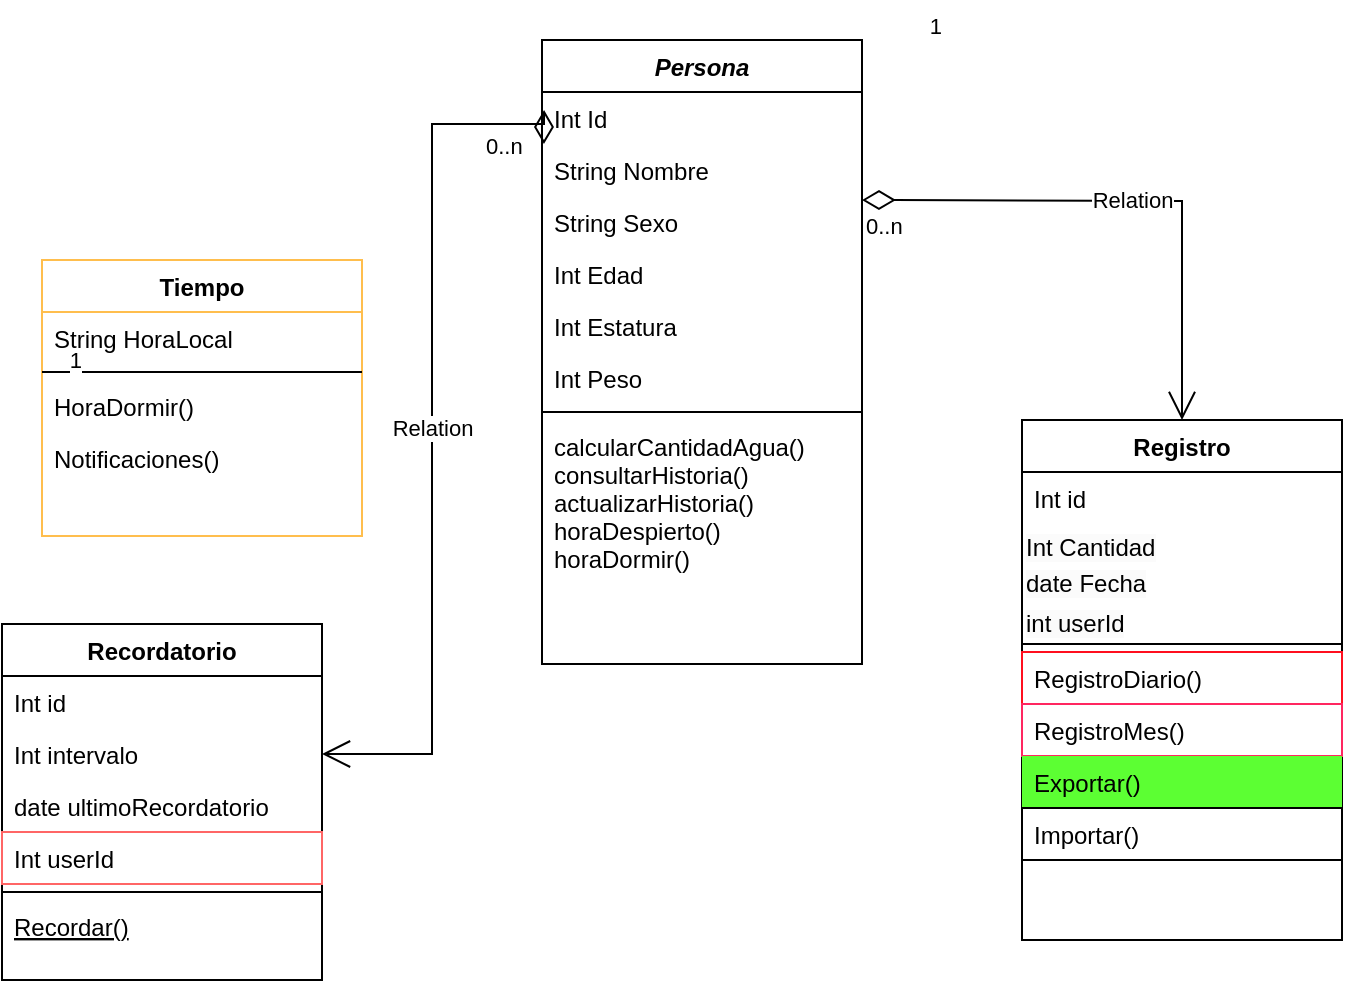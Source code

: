 <mxfile version="21.3.2" type="device">
  <diagram id="C5RBs43oDa-KdzZeNtuy" name="Page-1">
    <mxGraphModel dx="880" dy="484" grid="1" gridSize="10" guides="1" tooltips="1" connect="1" arrows="1" fold="1" page="1" pageScale="1" pageWidth="827" pageHeight="1169" math="0" shadow="0">
      <root>
        <mxCell id="WIyWlLk6GJQsqaUBKTNV-0" />
        <mxCell id="WIyWlLk6GJQsqaUBKTNV-1" parent="WIyWlLk6GJQsqaUBKTNV-0" />
        <mxCell id="zkfFHV4jXpPFQw0GAbJ--0" value="Persona" style="swimlane;fontStyle=3;align=center;verticalAlign=top;childLayout=stackLayout;horizontal=1;startSize=26;horizontalStack=0;resizeParent=1;resizeLast=0;collapsible=1;marginBottom=0;rounded=0;shadow=0;strokeWidth=1;" parent="WIyWlLk6GJQsqaUBKTNV-1" vertex="1">
          <mxGeometry x="340" y="80" width="160" height="312" as="geometry">
            <mxRectangle x="334" y="340" width="160" height="26" as="alternateBounds" />
          </mxGeometry>
        </mxCell>
        <mxCell id="3YKx7GYOZVXuFfGut970-0" value="Int Id" style="text;strokeColor=none;fillColor=none;align=left;verticalAlign=top;spacingLeft=4;spacingRight=4;overflow=hidden;rotatable=0;points=[[0,0.5],[1,0.5]];portConstraint=eastwest;whiteSpace=wrap;html=1;" parent="zkfFHV4jXpPFQw0GAbJ--0" vertex="1">
          <mxGeometry y="26" width="160" height="26" as="geometry" />
        </mxCell>
        <mxCell id="P6__4UYXBqDjRD6Ve_J0-5" value="String Nombre" style="text;strokeColor=none;fillColor=none;align=left;verticalAlign=top;spacingLeft=4;spacingRight=4;overflow=hidden;rotatable=0;points=[[0,0.5],[1,0.5]];portConstraint=eastwest;whiteSpace=wrap;html=1;" parent="zkfFHV4jXpPFQw0GAbJ--0" vertex="1">
          <mxGeometry y="52" width="160" height="26" as="geometry" />
        </mxCell>
        <mxCell id="zkfFHV4jXpPFQw0GAbJ--1" value="String Sexo" style="text;align=left;verticalAlign=top;spacingLeft=4;spacingRight=4;overflow=hidden;rotatable=0;points=[[0,0.5],[1,0.5]];portConstraint=eastwest;" parent="zkfFHV4jXpPFQw0GAbJ--0" vertex="1">
          <mxGeometry y="78" width="160" height="26" as="geometry" />
        </mxCell>
        <mxCell id="zkfFHV4jXpPFQw0GAbJ--2" value="Int Edad" style="text;align=left;verticalAlign=top;spacingLeft=4;spacingRight=4;overflow=hidden;rotatable=0;points=[[0,0.5],[1,0.5]];portConstraint=eastwest;rounded=0;shadow=0;html=0;" parent="zkfFHV4jXpPFQw0GAbJ--0" vertex="1">
          <mxGeometry y="104" width="160" height="26" as="geometry" />
        </mxCell>
        <mxCell id="zkfFHV4jXpPFQw0GAbJ--3" value="Int Estatura" style="text;align=left;verticalAlign=top;spacingLeft=4;spacingRight=4;overflow=hidden;rotatable=0;points=[[0,0.5],[1,0.5]];portConstraint=eastwest;rounded=0;shadow=0;html=0;" parent="zkfFHV4jXpPFQw0GAbJ--0" vertex="1">
          <mxGeometry y="130" width="160" height="26" as="geometry" />
        </mxCell>
        <mxCell id="pwdPfpJ_L0PWRSe-DYFU-0" value="Int Peso" style="text;strokeColor=none;fillColor=none;align=left;verticalAlign=top;spacingLeft=4;spacingRight=4;overflow=hidden;rotatable=0;points=[[0,0.5],[1,0.5]];portConstraint=eastwest;whiteSpace=wrap;html=1;" parent="zkfFHV4jXpPFQw0GAbJ--0" vertex="1">
          <mxGeometry y="156" width="160" height="26" as="geometry" />
        </mxCell>
        <mxCell id="zkfFHV4jXpPFQw0GAbJ--4" value="" style="line;html=1;strokeWidth=1;align=left;verticalAlign=middle;spacingTop=-1;spacingLeft=3;spacingRight=3;rotatable=0;labelPosition=right;points=[];portConstraint=eastwest;" parent="zkfFHV4jXpPFQw0GAbJ--0" vertex="1">
          <mxGeometry y="182" width="160" height="8" as="geometry" />
        </mxCell>
        <mxCell id="zkfFHV4jXpPFQw0GAbJ--5" value="calcularCantidadAgua()&#xa;consultarHistoria()&#xa;actualizarHistoria()&#xa;horaDespierto()&#xa;horaDormir()" style="text;align=left;verticalAlign=top;spacingLeft=4;spacingRight=4;overflow=hidden;rotatable=0;points=[[0,0.5],[1,0.5]];portConstraint=eastwest;" parent="zkfFHV4jXpPFQw0GAbJ--0" vertex="1">
          <mxGeometry y="190" width="160" height="96" as="geometry" />
        </mxCell>
        <mxCell id="zkfFHV4jXpPFQw0GAbJ--6" value="Tiempo" style="swimlane;fontStyle=1;align=center;verticalAlign=top;childLayout=stackLayout;horizontal=1;startSize=26;horizontalStack=0;resizeParent=1;resizeLast=0;collapsible=1;marginBottom=0;rounded=0;shadow=0;strokeWidth=1;strokeColor=#FFBE4D;" parent="WIyWlLk6GJQsqaUBKTNV-1" vertex="1">
          <mxGeometry x="90" y="190" width="160" height="138" as="geometry">
            <mxRectangle x="130" y="380" width="160" height="26" as="alternateBounds" />
          </mxGeometry>
        </mxCell>
        <mxCell id="zkfFHV4jXpPFQw0GAbJ--7" value="String HoraLocal" style="text;align=left;verticalAlign=top;spacingLeft=4;spacingRight=4;overflow=hidden;rotatable=0;points=[[0,0.5],[1,0.5]];portConstraint=eastwest;" parent="zkfFHV4jXpPFQw0GAbJ--6" vertex="1">
          <mxGeometry y="26" width="160" height="26" as="geometry" />
        </mxCell>
        <mxCell id="zkfFHV4jXpPFQw0GAbJ--9" value="" style="line;html=1;strokeWidth=1;align=left;verticalAlign=middle;spacingTop=-1;spacingLeft=3;spacingRight=3;rotatable=0;labelPosition=right;points=[];portConstraint=eastwest;" parent="zkfFHV4jXpPFQw0GAbJ--6" vertex="1">
          <mxGeometry y="52" width="160" height="8" as="geometry" />
        </mxCell>
        <mxCell id="zkfFHV4jXpPFQw0GAbJ--11" value="HoraDormir()" style="text;align=left;verticalAlign=top;spacingLeft=4;spacingRight=4;overflow=hidden;rotatable=0;points=[[0,0.5],[1,0.5]];portConstraint=eastwest;" parent="zkfFHV4jXpPFQw0GAbJ--6" vertex="1">
          <mxGeometry y="60" width="160" height="26" as="geometry" />
        </mxCell>
        <mxCell id="P6__4UYXBqDjRD6Ve_J0-14" value="Notificaciones()" style="text;strokeColor=none;fillColor=none;align=left;verticalAlign=top;spacingLeft=4;spacingRight=4;overflow=hidden;rotatable=0;points=[[0,0.5],[1,0.5]];portConstraint=eastwest;whiteSpace=wrap;html=1;" parent="zkfFHV4jXpPFQw0GAbJ--6" vertex="1">
          <mxGeometry y="86" width="160" height="26" as="geometry" />
        </mxCell>
        <mxCell id="zkfFHV4jXpPFQw0GAbJ--17" value="Registro" style="swimlane;fontStyle=1;align=center;verticalAlign=top;childLayout=stackLayout;horizontal=1;startSize=26;horizontalStack=0;resizeParent=1;resizeLast=0;collapsible=1;marginBottom=0;rounded=0;shadow=0;strokeWidth=1;" parent="WIyWlLk6GJQsqaUBKTNV-1" vertex="1">
          <mxGeometry x="580" y="270" width="160" height="260" as="geometry">
            <mxRectangle x="580" y="340" width="160" height="26" as="alternateBounds" />
          </mxGeometry>
        </mxCell>
        <mxCell id="zkfFHV4jXpPFQw0GAbJ--18" value="Int id" style="text;align=left;verticalAlign=top;spacingLeft=4;spacingRight=4;overflow=hidden;rotatable=0;points=[[0,0.5],[1,0.5]];portConstraint=eastwest;" parent="zkfFHV4jXpPFQw0GAbJ--17" vertex="1">
          <mxGeometry y="26" width="160" height="24" as="geometry" />
        </mxCell>
        <mxCell id="TW0xO8j5klbOqLG97IHM-7" value="&lt;span style=&quot;color: rgb(0, 0, 0); font-family: Helvetica; font-size: 12px; font-style: normal; font-variant-ligatures: normal; font-variant-caps: normal; font-weight: 400; letter-spacing: normal; orphans: 2; text-align: left; text-indent: 0px; text-transform: none; widows: 2; word-spacing: 0px; -webkit-text-stroke-width: 0px; background-color: rgb(251, 251, 251); text-decoration-thickness: initial; text-decoration-style: initial; text-decoration-color: initial; float: none; display: inline !important;&quot;&gt;Int Cantidad&lt;/span&gt;" style="text;whiteSpace=wrap;html=1;" parent="zkfFHV4jXpPFQw0GAbJ--17" vertex="1">
          <mxGeometry y="50" width="160" height="18" as="geometry" />
        </mxCell>
        <mxCell id="TW0xO8j5klbOqLG97IHM-9" value="&lt;span style=&quot;color: rgb(0, 0, 0); font-family: Helvetica; font-size: 12px; font-style: normal; font-variant-ligatures: normal; font-variant-caps: normal; font-weight: 400; letter-spacing: normal; orphans: 2; text-align: left; text-indent: 0px; text-transform: none; widows: 2; word-spacing: 0px; -webkit-text-stroke-width: 0px; background-color: rgb(251, 251, 251); text-decoration-thickness: initial; text-decoration-style: initial; text-decoration-color: initial; float: none; display: inline !important;&quot;&gt;date Fecha&lt;/span&gt;" style="text;whiteSpace=wrap;html=1;" parent="zkfFHV4jXpPFQw0GAbJ--17" vertex="1">
          <mxGeometry y="68" width="160" height="20" as="geometry" />
        </mxCell>
        <mxCell id="TW0xO8j5klbOqLG97IHM-10" value="&lt;span style=&quot;color: rgb(0, 0, 0); font-family: Helvetica; font-size: 12px; font-style: normal; font-variant-ligatures: normal; font-variant-caps: normal; font-weight: 400; letter-spacing: normal; orphans: 2; text-align: left; text-indent: 0px; text-transform: none; widows: 2; word-spacing: 0px; -webkit-text-stroke-width: 0px; background-color: rgb(251, 251, 251); text-decoration-thickness: initial; text-decoration-style: initial; text-decoration-color: initial; float: none; display: inline !important;&quot;&gt;int userId&lt;/span&gt;" style="text;whiteSpace=wrap;html=1;" parent="zkfFHV4jXpPFQw0GAbJ--17" vertex="1">
          <mxGeometry y="88" width="160" height="20" as="geometry" />
        </mxCell>
        <mxCell id="zkfFHV4jXpPFQw0GAbJ--23" value="" style="line;html=1;strokeWidth=1;align=left;verticalAlign=middle;spacingTop=-1;spacingLeft=3;spacingRight=3;rotatable=0;labelPosition=right;points=[];portConstraint=eastwest;" parent="zkfFHV4jXpPFQw0GAbJ--17" vertex="1">
          <mxGeometry y="108" width="160" height="8" as="geometry" />
        </mxCell>
        <mxCell id="zkfFHV4jXpPFQw0GAbJ--24" value="RegistroDiario()" style="text;align=left;verticalAlign=top;spacingLeft=4;spacingRight=4;overflow=hidden;rotatable=0;points=[[0,0.5],[1,0.5]];portConstraint=eastwest;fillColor=#FFFFFF;strokeColor=#FF0F1F;" parent="zkfFHV4jXpPFQw0GAbJ--17" vertex="1">
          <mxGeometry y="116" width="160" height="26" as="geometry" />
        </mxCell>
        <mxCell id="zkfFHV4jXpPFQw0GAbJ--25" value="RegistroMes()" style="text;align=left;verticalAlign=top;spacingLeft=4;spacingRight=4;overflow=hidden;rotatable=0;points=[[0,0.5],[1,0.5]];portConstraint=eastwest;strokeColor=#FF2660;" parent="zkfFHV4jXpPFQw0GAbJ--17" vertex="1">
          <mxGeometry y="142" width="160" height="26" as="geometry" />
        </mxCell>
        <mxCell id="zkfFHV4jXpPFQw0GAbJ--19" value="Exportar()&#xa;&#xa;&#xa;" style="text;align=left;verticalAlign=top;spacingLeft=4;spacingRight=4;overflow=hidden;rotatable=0;points=[[0,0.5],[1,0.5]];portConstraint=eastwest;rounded=0;shadow=0;html=0;fillColor=#5CFF33;" parent="zkfFHV4jXpPFQw0GAbJ--17" vertex="1">
          <mxGeometry y="168" width="160" height="26" as="geometry" />
        </mxCell>
        <mxCell id="P6__4UYXBqDjRD6Ve_J0-9" value="Importar()&lt;br&gt;" style="text;strokeColor=#000000;fillColor=none;align=left;verticalAlign=top;spacingLeft=4;spacingRight=4;overflow=hidden;rotatable=0;points=[[0,0.5],[1,0.5]];portConstraint=eastwest;whiteSpace=wrap;html=1;" parent="zkfFHV4jXpPFQw0GAbJ--17" vertex="1">
          <mxGeometry y="194" width="160" height="26" as="geometry" />
        </mxCell>
        <mxCell id="P6__4UYXBqDjRD6Ve_J0-18" value="Relation" style="endArrow=open;html=1;endSize=12;startArrow=diamondThin;startSize=14;startFill=0;edgeStyle=orthogonalEdgeStyle;rounded=0;entryX=0.5;entryY=0;entryDx=0;entryDy=0;" parent="WIyWlLk6GJQsqaUBKTNV-1" target="zkfFHV4jXpPFQw0GAbJ--17" edge="1">
          <mxGeometry relative="1" as="geometry">
            <mxPoint x="500" y="160" as="sourcePoint" />
            <mxPoint x="660" y="160" as="targetPoint" />
          </mxGeometry>
        </mxCell>
        <mxCell id="P6__4UYXBqDjRD6Ve_J0-19" value="0..n" style="edgeLabel;resizable=0;html=1;align=left;verticalAlign=top;" parent="P6__4UYXBqDjRD6Ve_J0-18" connectable="0" vertex="1">
          <mxGeometry x="-1" relative="1" as="geometry" />
        </mxCell>
        <mxCell id="P6__4UYXBqDjRD6Ve_J0-20" value="1" style="edgeLabel;resizable=0;html=1;align=right;verticalAlign=top;" parent="P6__4UYXBqDjRD6Ve_J0-18" connectable="0" vertex="1">
          <mxGeometry x="1" relative="1" as="geometry">
            <mxPoint x="-120" y="-210" as="offset" />
          </mxGeometry>
        </mxCell>
        <mxCell id="TW0xO8j5klbOqLG97IHM-1" value="Recordatorio" style="swimlane;fontStyle=1;align=center;verticalAlign=top;childLayout=stackLayout;horizontal=1;startSize=26;horizontalStack=0;resizeParent=1;resizeLast=0;collapsible=1;marginBottom=0;rounded=0;shadow=0;strokeWidth=1;strokeColor=#000000;" parent="WIyWlLk6GJQsqaUBKTNV-1" vertex="1">
          <mxGeometry x="70" y="372" width="160" height="178" as="geometry">
            <mxRectangle x="130" y="380" width="160" height="26" as="alternateBounds" />
          </mxGeometry>
        </mxCell>
        <mxCell id="TW0xO8j5klbOqLG97IHM-2" value="Int id" style="text;align=left;verticalAlign=top;spacingLeft=4;spacingRight=4;overflow=hidden;rotatable=0;points=[[0,0.5],[1,0.5]];portConstraint=eastwest;" parent="TW0xO8j5klbOqLG97IHM-1" vertex="1">
          <mxGeometry y="26" width="160" height="26" as="geometry" />
        </mxCell>
        <mxCell id="TW0xO8j5klbOqLG97IHM-11" value="Int intervalo" style="text;align=left;verticalAlign=top;spacingLeft=4;spacingRight=4;overflow=hidden;rotatable=0;points=[[0,0.5],[1,0.5]];portConstraint=eastwest;" parent="TW0xO8j5klbOqLG97IHM-1" vertex="1">
          <mxGeometry y="52" width="160" height="26" as="geometry" />
        </mxCell>
        <mxCell id="TW0xO8j5klbOqLG97IHM-12" value="date ultimoRecordatorio" style="text;align=left;verticalAlign=top;spacingLeft=4;spacingRight=4;overflow=hidden;rotatable=0;points=[[0,0.5],[1,0.5]];portConstraint=eastwest;" parent="TW0xO8j5klbOqLG97IHM-1" vertex="1">
          <mxGeometry y="78" width="160" height="26" as="geometry" />
        </mxCell>
        <mxCell id="TW0xO8j5klbOqLG97IHM-13" value="Int userId" style="text;align=left;verticalAlign=top;spacingLeft=4;spacingRight=4;overflow=hidden;rotatable=0;points=[[0,0.5],[1,0.5]];portConstraint=eastwest;strokeColor=#FF6666;" parent="TW0xO8j5klbOqLG97IHM-1" vertex="1">
          <mxGeometry y="104" width="160" height="26" as="geometry" />
        </mxCell>
        <mxCell id="TW0xO8j5klbOqLG97IHM-3" value="" style="line;html=1;strokeWidth=1;align=left;verticalAlign=middle;spacingTop=-1;spacingLeft=3;spacingRight=3;rotatable=0;labelPosition=right;points=[];portConstraint=eastwest;" parent="TW0xO8j5klbOqLG97IHM-1" vertex="1">
          <mxGeometry y="130" width="160" height="8" as="geometry" />
        </mxCell>
        <mxCell id="TW0xO8j5klbOqLG97IHM-4" value="Recordar()" style="text;align=left;verticalAlign=top;spacingLeft=4;spacingRight=4;overflow=hidden;rotatable=0;points=[[0,0.5],[1,0.5]];portConstraint=eastwest;fontStyle=4" parent="TW0xO8j5klbOqLG97IHM-1" vertex="1">
          <mxGeometry y="138" width="160" height="26" as="geometry" />
        </mxCell>
        <mxCell id="TW0xO8j5klbOqLG97IHM-15" value="Relation" style="endArrow=open;html=1;endSize=12;startArrow=diamondThin;startSize=14;startFill=0;edgeStyle=orthogonalEdgeStyle;rounded=0;entryX=1;entryY=0.5;entryDx=0;entryDy=0;exitX=0.006;exitY=0;exitDx=0;exitDy=0;exitPerimeter=0;" parent="WIyWlLk6GJQsqaUBKTNV-1" source="P6__4UYXBqDjRD6Ve_J0-5" target="TW0xO8j5klbOqLG97IHM-11" edge="1">
          <mxGeometry relative="1" as="geometry">
            <mxPoint x="510" y="170" as="sourcePoint" />
            <mxPoint x="670" y="350" as="targetPoint" />
          </mxGeometry>
        </mxCell>
        <mxCell id="TW0xO8j5klbOqLG97IHM-16" value="0..n" style="edgeLabel;resizable=0;html=1;align=left;verticalAlign=top;" parent="TW0xO8j5klbOqLG97IHM-15" connectable="0" vertex="1">
          <mxGeometry x="-1" relative="1" as="geometry">
            <mxPoint x="-31" y="-12" as="offset" />
          </mxGeometry>
        </mxCell>
        <mxCell id="TW0xO8j5klbOqLG97IHM-17" value="1" style="edgeLabel;resizable=0;html=1;align=right;verticalAlign=top;" parent="TW0xO8j5klbOqLG97IHM-15" connectable="0" vertex="1">
          <mxGeometry x="1" relative="1" as="geometry">
            <mxPoint x="-120" y="-210" as="offset" />
          </mxGeometry>
        </mxCell>
      </root>
    </mxGraphModel>
  </diagram>
</mxfile>
